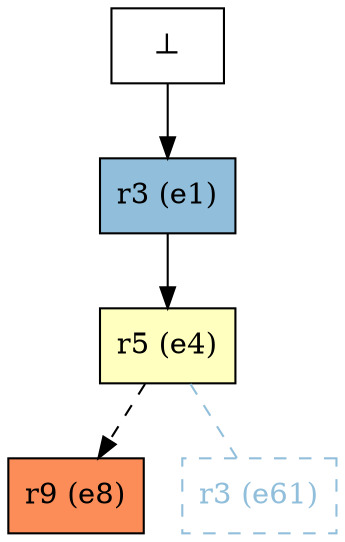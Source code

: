 digraph test {
  e1 -> e4;
  e4 -> e8 [style=dashed];
  e4 -> e61 [arrowhead=none color="#91bfdb" style=dashed];
  e0 -> e1;

  e1 [color="black" fillcolor="#91bfdb" label="r3 (e1)" shape=box style=filled];
  e4 [color="black" fillcolor="#ffffbf" label="r5 (e4)" shape=box style=filled];
  e8 [color="black" fillcolor="#fc8d59" label="r9 (e8)" shape=box style=filled];
  e61 [fillcolor="transparent" color="#91bfdb" label= <<FONT COLOR="#91bfdb">r3 (e61)</FONT>> shape=box style=dashed];
  e0 [fillcolor=white label="⊥" shape=box style=filled];
}
